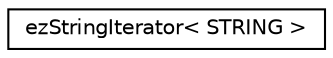 digraph "Graphical Class Hierarchy"
{
 // LATEX_PDF_SIZE
  edge [fontname="Helvetica",fontsize="10",labelfontname="Helvetica",labelfontsize="10"];
  node [fontname="Helvetica",fontsize="10",shape=record];
  rankdir="LR";
  Node0 [label="ezStringIterator\< STRING \>",height=0.2,width=0.4,color="black", fillcolor="white", style="filled",URL="$d4/ddc/structez_string_iterator.htm",tooltip="STL forward iterator used by all string classes. Iterates over unicode characters...."];
}
